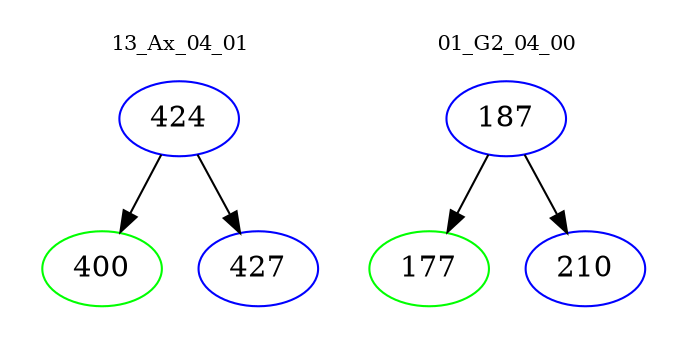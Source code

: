 digraph{
subgraph cluster_0 {
color = white
label = "13_Ax_04_01";
fontsize=10;
T0_424 [label="424", color="blue"]
T0_424 -> T0_400 [color="black"]
T0_400 [label="400", color="green"]
T0_424 -> T0_427 [color="black"]
T0_427 [label="427", color="blue"]
}
subgraph cluster_1 {
color = white
label = "01_G2_04_00";
fontsize=10;
T1_187 [label="187", color="blue"]
T1_187 -> T1_177 [color="black"]
T1_177 [label="177", color="green"]
T1_187 -> T1_210 [color="black"]
T1_210 [label="210", color="blue"]
}
}
